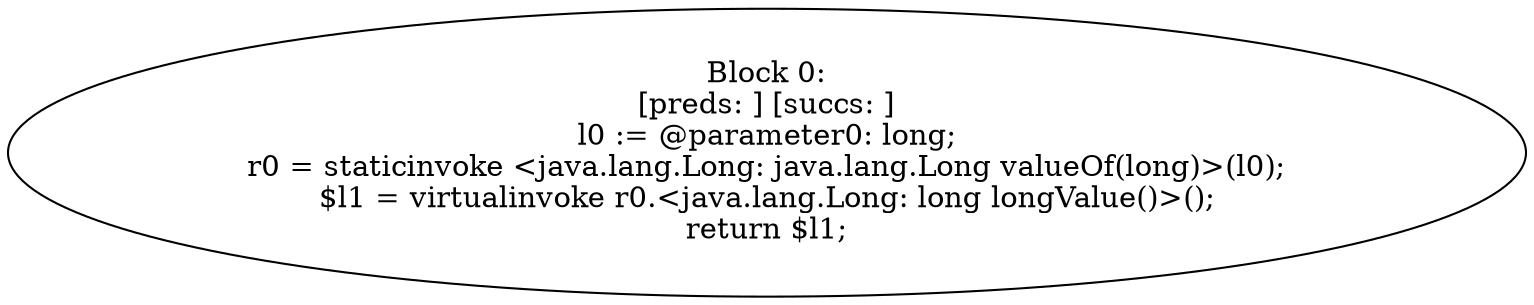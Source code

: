 digraph "unitGraph" {
    "Block 0:
[preds: ] [succs: ]
l0 := @parameter0: long;
r0 = staticinvoke <java.lang.Long: java.lang.Long valueOf(long)>(l0);
$l1 = virtualinvoke r0.<java.lang.Long: long longValue()>();
return $l1;
"
}
